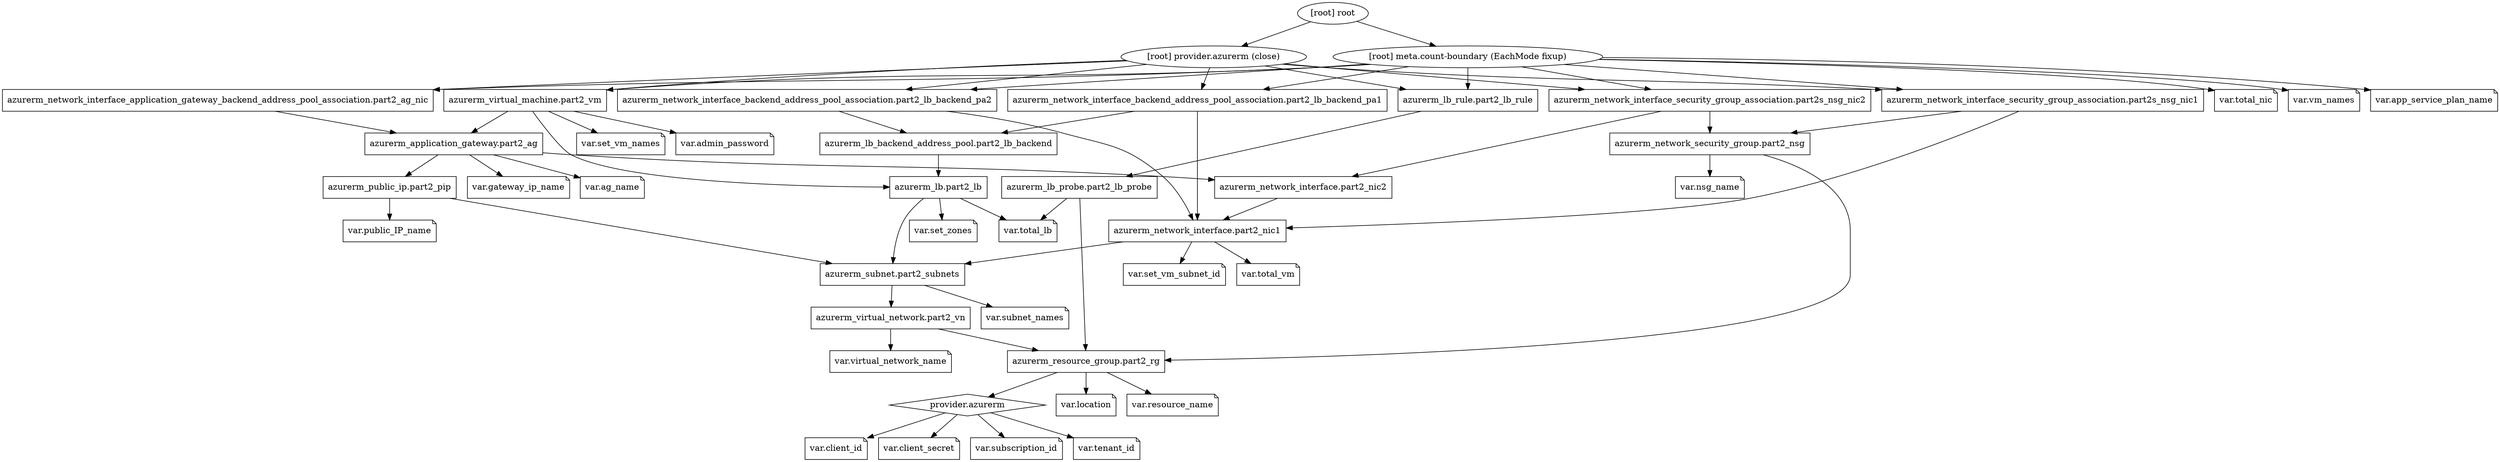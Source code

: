 digraph {
	compound = "true"
	newrank = "true"
	subgraph "root" {
		"[root] azurerm_application_gateway.part2_ag" [label = "azurerm_application_gateway.part2_ag", shape = "box"]
		"[root] azurerm_lb.part2_lb" [label = "azurerm_lb.part2_lb", shape = "box"]
		"[root] azurerm_lb_backend_address_pool.part2_lb_backend" [label = "azurerm_lb_backend_address_pool.part2_lb_backend", shape = "box"]
		"[root] azurerm_lb_probe.part2_lb_probe" [label = "azurerm_lb_probe.part2_lb_probe", shape = "box"]
		"[root] azurerm_lb_rule.part2_lb_rule" [label = "azurerm_lb_rule.part2_lb_rule", shape = "box"]
		"[root] azurerm_network_interface.part2_nic1" [label = "azurerm_network_interface.part2_nic1", shape = "box"]
		"[root] azurerm_network_interface.part2_nic2" [label = "azurerm_network_interface.part2_nic2", shape = "box"]
		"[root] azurerm_network_interface_application_gateway_backend_address_pool_association.part2_ag_nic" [label = "azurerm_network_interface_application_gateway_backend_address_pool_association.part2_ag_nic", shape = "box"]
		"[root] azurerm_network_interface_backend_address_pool_association.part2_lb_backend_pa1" [label = "azurerm_network_interface_backend_address_pool_association.part2_lb_backend_pa1", shape = "box"]
		"[root] azurerm_network_interface_backend_address_pool_association.part2_lb_backend_pa2" [label = "azurerm_network_interface_backend_address_pool_association.part2_lb_backend_pa2", shape = "box"]
		"[root] azurerm_network_interface_security_group_association.part2s_nsg_nic1" [label = "azurerm_network_interface_security_group_association.part2s_nsg_nic1", shape = "box"]
		"[root] azurerm_network_interface_security_group_association.part2s_nsg_nic2" [label = "azurerm_network_interface_security_group_association.part2s_nsg_nic2", shape = "box"]
		"[root] azurerm_network_security_group.part2_nsg" [label = "azurerm_network_security_group.part2_nsg", shape = "box"]
		"[root] azurerm_public_ip.part2_pip" [label = "azurerm_public_ip.part2_pip", shape = "box"]
		"[root] azurerm_resource_group.part2_rg" [label = "azurerm_resource_group.part2_rg", shape = "box"]
		"[root] azurerm_subnet.part2_subnets" [label = "azurerm_subnet.part2_subnets", shape = "box"]
		"[root] azurerm_virtual_machine.part2_vm" [label = "azurerm_virtual_machine.part2_vm", shape = "box"]
		"[root] azurerm_virtual_network.part2_vn" [label = "azurerm_virtual_network.part2_vn", shape = "box"]
		"[root] provider.azurerm" [label = "provider.azurerm", shape = "diamond"]
		"[root] var.admin_password" [label = "var.admin_password", shape = "note"]
		"[root] var.ag_name" [label = "var.ag_name", shape = "note"]
		"[root] var.app_service_plan_name" [label = "var.app_service_plan_name", shape = "note"]
		"[root] var.client_id" [label = "var.client_id", shape = "note"]
		"[root] var.client_secret" [label = "var.client_secret", shape = "note"]
		"[root] var.gateway_ip_name" [label = "var.gateway_ip_name", shape = "note"]
		"[root] var.location" [label = "var.location", shape = "note"]
		"[root] var.nsg_name" [label = "var.nsg_name", shape = "note"]
		"[root] var.public_IP_name" [label = "var.public_IP_name", shape = "note"]
		"[root] var.resource_name" [label = "var.resource_name", shape = "note"]
		"[root] var.set_vm_names" [label = "var.set_vm_names", shape = "note"]
		"[root] var.set_vm_subnet_id" [label = "var.set_vm_subnet_id", shape = "note"]
		"[root] var.set_zones" [label = "var.set_zones", shape = "note"]
		"[root] var.subnet_names" [label = "var.subnet_names", shape = "note"]
		"[root] var.subscription_id" [label = "var.subscription_id", shape = "note"]
		"[root] var.tenant_id" [label = "var.tenant_id", shape = "note"]
		"[root] var.total_lb" [label = "var.total_lb", shape = "note"]
		"[root] var.total_nic" [label = "var.total_nic", shape = "note"]
		"[root] var.total_vm" [label = "var.total_vm", shape = "note"]
		"[root] var.virtual_network_name" [label = "var.virtual_network_name", shape = "note"]
		"[root] var.vm_names" [label = "var.vm_names", shape = "note"]
		"[root] azurerm_application_gateway.part2_ag" -> "[root] azurerm_network_interface.part2_nic2"
		"[root] azurerm_application_gateway.part2_ag" -> "[root] azurerm_public_ip.part2_pip"
		"[root] azurerm_application_gateway.part2_ag" -> "[root] var.ag_name"
		"[root] azurerm_application_gateway.part2_ag" -> "[root] var.gateway_ip_name"
		"[root] azurerm_lb.part2_lb" -> "[root] azurerm_subnet.part2_subnets"
		"[root] azurerm_lb.part2_lb" -> "[root] var.set_zones"
		"[root] azurerm_lb.part2_lb" -> "[root] var.total_lb"
		"[root] azurerm_lb_backend_address_pool.part2_lb_backend" -> "[root] azurerm_lb.part2_lb"
		"[root] azurerm_lb_probe.part2_lb_probe" -> "[root] azurerm_resource_group.part2_rg"
		"[root] azurerm_lb_probe.part2_lb_probe" -> "[root] var.total_lb"
		"[root] azurerm_lb_rule.part2_lb_rule" -> "[root] azurerm_lb_probe.part2_lb_probe"
		"[root] azurerm_network_interface.part2_nic1" -> "[root] azurerm_subnet.part2_subnets"
		"[root] azurerm_network_interface.part2_nic1" -> "[root] var.set_vm_subnet_id"
		"[root] azurerm_network_interface.part2_nic1" -> "[root] var.total_vm"
		"[root] azurerm_network_interface.part2_nic2" -> "[root] azurerm_network_interface.part2_nic1"
		"[root] azurerm_network_interface_application_gateway_backend_address_pool_association.part2_ag_nic" -> "[root] azurerm_application_gateway.part2_ag"
		"[root] azurerm_network_interface_backend_address_pool_association.part2_lb_backend_pa1" -> "[root] azurerm_lb_backend_address_pool.part2_lb_backend"
		"[root] azurerm_network_interface_backend_address_pool_association.part2_lb_backend_pa1" -> "[root] azurerm_network_interface.part2_nic1"
		"[root] azurerm_network_interface_backend_address_pool_association.part2_lb_backend_pa2" -> "[root] azurerm_lb_backend_address_pool.part2_lb_backend"
		"[root] azurerm_network_interface_backend_address_pool_association.part2_lb_backend_pa2" -> "[root] azurerm_network_interface.part2_nic1"
		"[root] azurerm_network_interface_security_group_association.part2s_nsg_nic1" -> "[root] azurerm_network_interface.part2_nic1"
		"[root] azurerm_network_interface_security_group_association.part2s_nsg_nic1" -> "[root] azurerm_network_security_group.part2_nsg"
		"[root] azurerm_network_interface_security_group_association.part2s_nsg_nic2" -> "[root] azurerm_network_interface.part2_nic2"
		"[root] azurerm_network_interface_security_group_association.part2s_nsg_nic2" -> "[root] azurerm_network_security_group.part2_nsg"
		"[root] azurerm_network_security_group.part2_nsg" -> "[root] azurerm_resource_group.part2_rg"
		"[root] azurerm_network_security_group.part2_nsg" -> "[root] var.nsg_name"
		"[root] azurerm_public_ip.part2_pip" -> "[root] azurerm_subnet.part2_subnets"
		"[root] azurerm_public_ip.part2_pip" -> "[root] var.public_IP_name"
		"[root] azurerm_resource_group.part2_rg" -> "[root] provider.azurerm"
		"[root] azurerm_resource_group.part2_rg" -> "[root] var.location"
		"[root] azurerm_resource_group.part2_rg" -> "[root] var.resource_name"
		"[root] azurerm_subnet.part2_subnets" -> "[root] azurerm_virtual_network.part2_vn"
		"[root] azurerm_subnet.part2_subnets" -> "[root] var.subnet_names"
		"[root] azurerm_virtual_machine.part2_vm" -> "[root] azurerm_application_gateway.part2_ag"
		"[root] azurerm_virtual_machine.part2_vm" -> "[root] azurerm_lb.part2_lb"
		"[root] azurerm_virtual_machine.part2_vm" -> "[root] var.admin_password"
		"[root] azurerm_virtual_machine.part2_vm" -> "[root] var.set_vm_names"
		"[root] azurerm_virtual_network.part2_vn" -> "[root] azurerm_resource_group.part2_rg"
		"[root] azurerm_virtual_network.part2_vn" -> "[root] var.virtual_network_name"
		"[root] meta.count-boundary (EachMode fixup)" -> "[root] azurerm_lb_rule.part2_lb_rule"
		"[root] meta.count-boundary (EachMode fixup)" -> "[root] azurerm_network_interface_application_gateway_backend_address_pool_association.part2_ag_nic"
		"[root] meta.count-boundary (EachMode fixup)" -> "[root] azurerm_network_interface_backend_address_pool_association.part2_lb_backend_pa1"
		"[root] meta.count-boundary (EachMode fixup)" -> "[root] azurerm_network_interface_backend_address_pool_association.part2_lb_backend_pa2"
		"[root] meta.count-boundary (EachMode fixup)" -> "[root] azurerm_network_interface_security_group_association.part2s_nsg_nic1"
		"[root] meta.count-boundary (EachMode fixup)" -> "[root] azurerm_network_interface_security_group_association.part2s_nsg_nic2"
		"[root] meta.count-boundary (EachMode fixup)" -> "[root] azurerm_virtual_machine.part2_vm"
		"[root] meta.count-boundary (EachMode fixup)" -> "[root] var.app_service_plan_name"
		"[root] meta.count-boundary (EachMode fixup)" -> "[root] var.total_nic"
		"[root] meta.count-boundary (EachMode fixup)" -> "[root] var.vm_names"
		"[root] provider.azurerm (close)" -> "[root] azurerm_lb_rule.part2_lb_rule"
		"[root] provider.azurerm (close)" -> "[root] azurerm_network_interface_application_gateway_backend_address_pool_association.part2_ag_nic"
		"[root] provider.azurerm (close)" -> "[root] azurerm_network_interface_backend_address_pool_association.part2_lb_backend_pa1"
		"[root] provider.azurerm (close)" -> "[root] azurerm_network_interface_backend_address_pool_association.part2_lb_backend_pa2"
		"[root] provider.azurerm (close)" -> "[root] azurerm_network_interface_security_group_association.part2s_nsg_nic1"
		"[root] provider.azurerm (close)" -> "[root] azurerm_network_interface_security_group_association.part2s_nsg_nic2"
		"[root] provider.azurerm (close)" -> "[root] azurerm_virtual_machine.part2_vm"
		"[root] provider.azurerm" -> "[root] var.client_id"
		"[root] provider.azurerm" -> "[root] var.client_secret"
		"[root] provider.azurerm" -> "[root] var.subscription_id"
		"[root] provider.azurerm" -> "[root] var.tenant_id"
		"[root] root" -> "[root] meta.count-boundary (EachMode fixup)"
		"[root] root" -> "[root] provider.azurerm (close)"
	}
}


